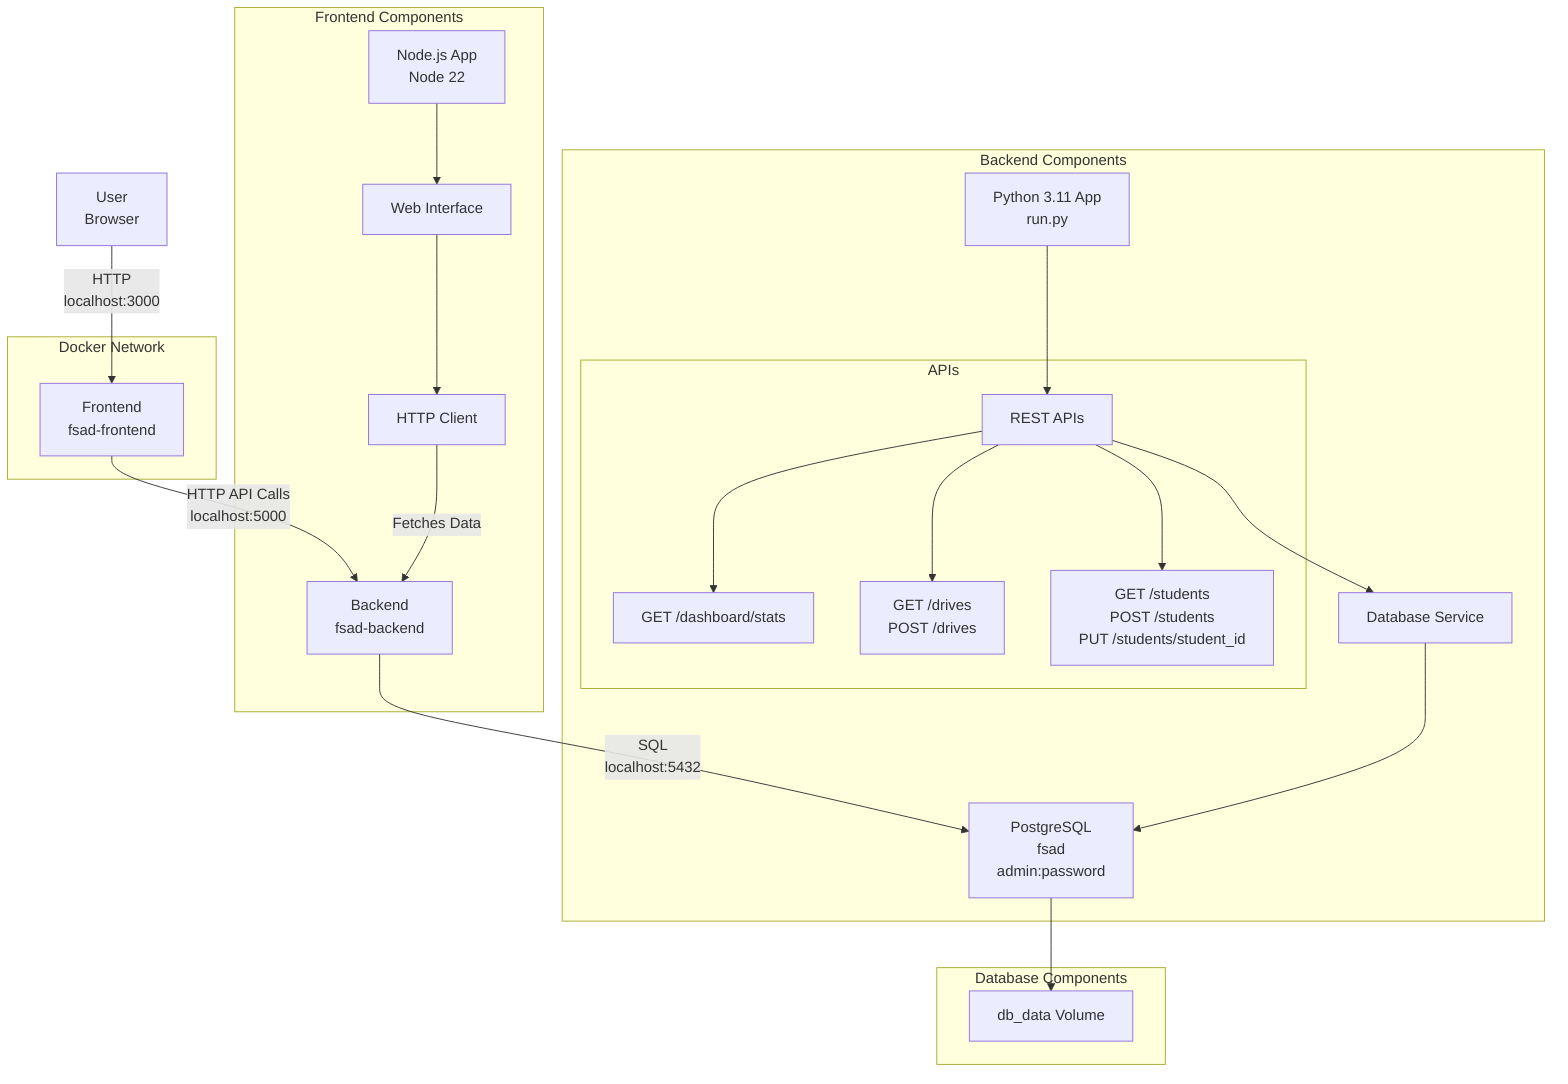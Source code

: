 graph TD
    A[User<br>Browser] -->|HTTP<br>localhost:3000| B[Frontend<br>fsad-frontend]
    B -->|HTTP API Calls<br>localhost:5000| C[Backend<br>fsad-backend]
    C -->|SQL<br>localhost:5432| D[PostgreSQL<br>fsad<br>admin:password]

    subgraph Frontend Components
        B1[Node.js App<br>Node 22]
        B2[Web Interface]
        B3[HTTP Client]
        B1 --> B2
        B2 --> B3
        B3 -->|Fetches Data| C
    end

    subgraph Backend Components
        C1[Python 3.11 App<br>run.py]
        C2[REST APIs]
        C3[Database Service]
        C1 --> C2
        C2 --> C3
        C3 --> D
        subgraph APIs
            C2A[GET /dashboard/stats]
            C2B[GET /drives<br>POST /drives]
            C2C[GET /students<br>POST /students<br>PUT /students/student_id
            ]
            C2 --> C2A
            C2 --> C2B
            C2 --> C2C
        end
    end

    subgraph Database Components
        D1[db_data Volume]
        D --> D1
    end

    subgraph Docker Environment [Docker Network]
        B
        C
        D
    end